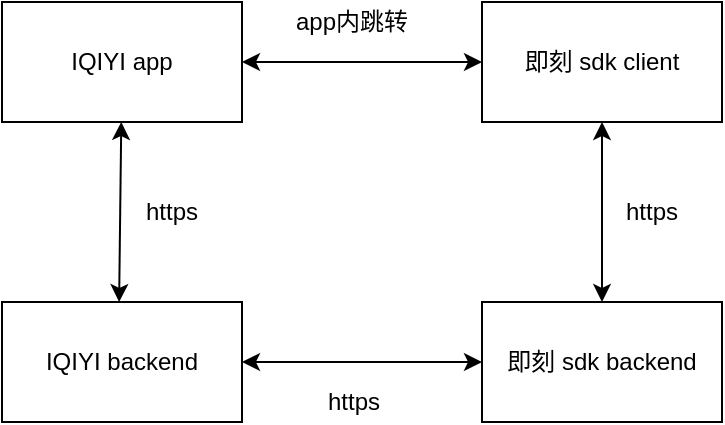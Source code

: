 <mxfile version="12.2.6" type="github" pages="1">
  <diagram id="j1-LDET8rls20Wv6w2DN" name="第 1 页">
    <mxGraphModel dx="932" dy="538" grid="1" gridSize="10" guides="1" tooltips="1" connect="1" arrows="1" fold="1" page="1" pageScale="1" pageWidth="850" pageHeight="1100" math="0" shadow="0">
      <root>
        <mxCell id="0"/>
        <mxCell id="1" parent="0"/>
        <mxCell id="XV7DSlUvxJ5dJSPVZ6ex-1" value="IQIYI app" style="rounded=0;whiteSpace=wrap;html=1;" parent="1" vertex="1">
          <mxGeometry x="130" y="90" width="120" height="60" as="geometry"/>
        </mxCell>
        <mxCell id="XV7DSlUvxJ5dJSPVZ6ex-2" value="IQIYI backend" style="rounded=0;whiteSpace=wrap;html=1;" parent="1" vertex="1">
          <mxGeometry x="130" y="240" width="120" height="60" as="geometry"/>
        </mxCell>
        <mxCell id="XV7DSlUvxJ5dJSPVZ6ex-3" value="即刻 sdk client" style="rounded=0;whiteSpace=wrap;html=1;" parent="1" vertex="1">
          <mxGeometry x="370" y="90" width="120" height="60" as="geometry"/>
        </mxCell>
        <mxCell id="XV7DSlUvxJ5dJSPVZ6ex-4" value="即刻 sdk backend" style="rounded=0;whiteSpace=wrap;html=1;" parent="1" vertex="1">
          <mxGeometry x="370" y="240" width="120" height="60" as="geometry"/>
        </mxCell>
        <mxCell id="XV7DSlUvxJ5dJSPVZ6ex-7" value="" style="endArrow=classic;startArrow=classic;html=1;entryX=0.488;entryY=0;entryDx=0;entryDy=0;entryPerimeter=0;" parent="1" source="XV7DSlUvxJ5dJSPVZ6ex-1" target="XV7DSlUvxJ5dJSPVZ6ex-2" edge="1">
          <mxGeometry width="50" height="50" relative="1" as="geometry">
            <mxPoint x="130" y="370" as="sourcePoint"/>
            <mxPoint x="180" y="320" as="targetPoint"/>
          </mxGeometry>
        </mxCell>
        <mxCell id="XV7DSlUvxJ5dJSPVZ6ex-8" value="https" style="text;html=1;resizable=0;points=[];autosize=1;align=left;verticalAlign=top;spacingTop=-4;" parent="1" vertex="1">
          <mxGeometry x="200" y="185" width="40" height="20" as="geometry"/>
        </mxCell>
        <mxCell id="XV7DSlUvxJ5dJSPVZ6ex-9" value="" style="endArrow=classic;startArrow=classic;html=1;exitX=1;exitY=0.5;exitDx=0;exitDy=0;entryX=0;entryY=0.5;entryDx=0;entryDy=0;" parent="1" source="XV7DSlUvxJ5dJSPVZ6ex-1" target="XV7DSlUvxJ5dJSPVZ6ex-3" edge="1">
          <mxGeometry width="50" height="50" relative="1" as="geometry">
            <mxPoint x="130" y="370" as="sourcePoint"/>
            <mxPoint x="180" y="320" as="targetPoint"/>
          </mxGeometry>
        </mxCell>
        <mxCell id="XV7DSlUvxJ5dJSPVZ6ex-10" value="app内跳转&lt;br&gt;" style="text;html=1;resizable=0;points=[];autosize=1;align=left;verticalAlign=top;spacingTop=-4;" parent="1" vertex="1">
          <mxGeometry x="275" y="90" width="70" height="20" as="geometry"/>
        </mxCell>
        <mxCell id="XV7DSlUvxJ5dJSPVZ6ex-11" value="" style="endArrow=classic;startArrow=classic;html=1;exitX=0.5;exitY=1;exitDx=0;exitDy=0;entryX=0.5;entryY=0;entryDx=0;entryDy=0;" parent="1" source="XV7DSlUvxJ5dJSPVZ6ex-3" target="XV7DSlUvxJ5dJSPVZ6ex-4" edge="1">
          <mxGeometry width="50" height="50" relative="1" as="geometry">
            <mxPoint x="130" y="370" as="sourcePoint"/>
            <mxPoint x="190" y="320" as="targetPoint"/>
          </mxGeometry>
        </mxCell>
        <mxCell id="XV7DSlUvxJ5dJSPVZ6ex-12" value="https&lt;br&gt;" style="text;html=1;resizable=0;points=[];autosize=1;align=left;verticalAlign=top;spacingTop=-4;" parent="1" vertex="1">
          <mxGeometry x="440" y="185" width="40" height="20" as="geometry"/>
        </mxCell>
        <mxCell id="XV7DSlUvxJ5dJSPVZ6ex-13" value="" style="endArrow=classic;startArrow=classic;html=1;exitX=0;exitY=0.5;exitDx=0;exitDy=0;entryX=1;entryY=0.5;entryDx=0;entryDy=0;" parent="1" source="XV7DSlUvxJ5dJSPVZ6ex-4" target="XV7DSlUvxJ5dJSPVZ6ex-2" edge="1">
          <mxGeometry width="50" height="50" relative="1" as="geometry">
            <mxPoint x="130" y="370" as="sourcePoint"/>
            <mxPoint x="180" y="320" as="targetPoint"/>
          </mxGeometry>
        </mxCell>
        <mxCell id="XV7DSlUvxJ5dJSPVZ6ex-14" value="https&lt;br&gt;" style="text;html=1;resizable=0;points=[];autosize=1;align=left;verticalAlign=top;spacingTop=-4;" parent="1" vertex="1">
          <mxGeometry x="291" y="280" width="40" height="20" as="geometry"/>
        </mxCell>
      </root>
    </mxGraphModel>
  </diagram>
</mxfile>
